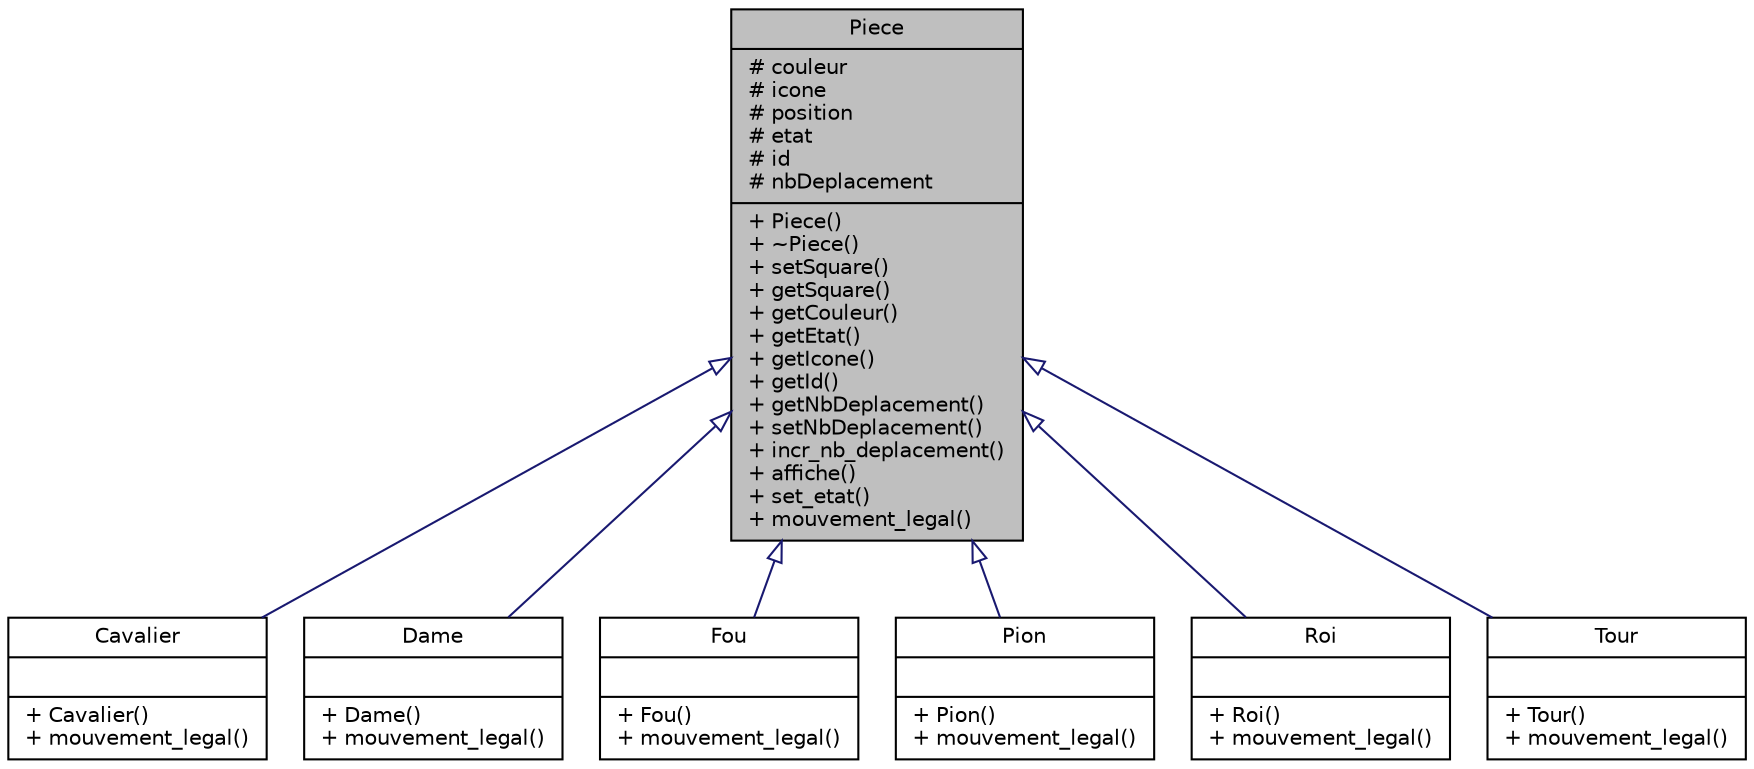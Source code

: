 digraph "Piece"
{
 // LATEX_PDF_SIZE
  edge [fontname="Helvetica",fontsize="10",labelfontname="Helvetica",labelfontsize="10"];
  node [fontname="Helvetica",fontsize="10",shape=record];
  Node1 [label="{Piece\n|# couleur\l# icone\l# position\l# etat\l# id\l# nbDeplacement\l|+ Piece()\l+ ~Piece()\l+ setSquare()\l+ getSquare()\l+ getCouleur()\l+ getEtat()\l+ getIcone()\l+ getId()\l+ getNbDeplacement()\l+ setNbDeplacement()\l+ incr_nb_deplacement()\l+ affiche()\l+ set_etat()\l+ mouvement_legal()\l}",height=0.2,width=0.4,color="black", fillcolor="grey75", style="filled", fontcolor="black",tooltip="Classe abstraite représentant une pièce du jeu d'échecs."];
  Node1 -> Node2 [dir="back",color="midnightblue",fontsize="10",style="solid",arrowtail="onormal",fontname="Helvetica"];
  Node2 [label="{Cavalier\n||+ Cavalier()\l+ mouvement_legal()\l}",height=0.2,width=0.4,color="black", fillcolor="white", style="filled",URL="$classCavalier.html",tooltip=" "];
  Node1 -> Node3 [dir="back",color="midnightblue",fontsize="10",style="solid",arrowtail="onormal",fontname="Helvetica"];
  Node3 [label="{Dame\n||+ Dame()\l+ mouvement_legal()\l}",height=0.2,width=0.4,color="black", fillcolor="white", style="filled",URL="$classDame.html",tooltip=" "];
  Node1 -> Node4 [dir="back",color="midnightblue",fontsize="10",style="solid",arrowtail="onormal",fontname="Helvetica"];
  Node4 [label="{Fou\n||+ Fou()\l+ mouvement_legal()\l}",height=0.2,width=0.4,color="black", fillcolor="white", style="filled",URL="$classFou.html",tooltip=" "];
  Node1 -> Node5 [dir="back",color="midnightblue",fontsize="10",style="solid",arrowtail="onormal",fontname="Helvetica"];
  Node5 [label="{Pion\n||+ Pion()\l+ mouvement_legal()\l}",height=0.2,width=0.4,color="black", fillcolor="white", style="filled",URL="$classPion.html",tooltip=" "];
  Node1 -> Node6 [dir="back",color="midnightblue",fontsize="10",style="solid",arrowtail="onormal",fontname="Helvetica"];
  Node6 [label="{Roi\n||+ Roi()\l+ mouvement_legal()\l}",height=0.2,width=0.4,color="black", fillcolor="white", style="filled",URL="$classRoi.html",tooltip=" "];
  Node1 -> Node7 [dir="back",color="midnightblue",fontsize="10",style="solid",arrowtail="onormal",fontname="Helvetica"];
  Node7 [label="{Tour\n||+ Tour()\l+ mouvement_legal()\l}",height=0.2,width=0.4,color="black", fillcolor="white", style="filled",URL="$classTour.html",tooltip=" "];
}
